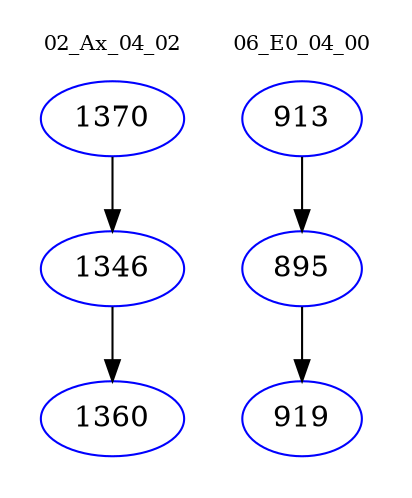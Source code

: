 digraph{
subgraph cluster_0 {
color = white
label = "02_Ax_04_02";
fontsize=10;
T0_1370 [label="1370", color="blue"]
T0_1370 -> T0_1346 [color="black"]
T0_1346 [label="1346", color="blue"]
T0_1346 -> T0_1360 [color="black"]
T0_1360 [label="1360", color="blue"]
}
subgraph cluster_1 {
color = white
label = "06_E0_04_00";
fontsize=10;
T1_913 [label="913", color="blue"]
T1_913 -> T1_895 [color="black"]
T1_895 [label="895", color="blue"]
T1_895 -> T1_919 [color="black"]
T1_919 [label="919", color="blue"]
}
}
